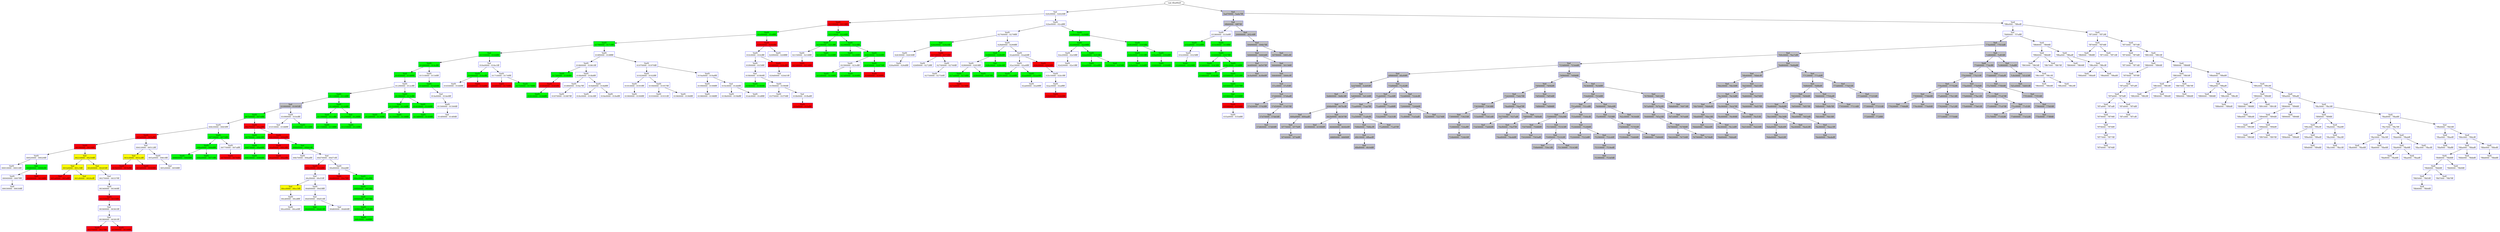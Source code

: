 /* Pid:   1028 */
digraph processtree {
graph [rankdir = "TB"];
vad_ff2a90e8 -> vad_ff157280
vad_ff157280 [label = "{ Vad \n02620000 - 02620fff }"shape = "record" color = "blue" style = "filled" fillcolor = "white"];
vad_ff157280 -> vad_ff21b1a8
vad_ff21b1a8 [label = "{ VadS\n02100000 - 0213ffff }"shape = "record" color = "blue" style = "filled" fillcolor = "red"];
vad_ff21b1a8 -> vad_ff29d378
vad_ff29d378 [label = "{ VadS\n01e00000 - 01efffff }"shape = "record" color = "blue" style = "filled" fillcolor = "green"];
vad_ff29d378 -> vad_ff37e1a8
vad_ff37e1a8 [label = "{ VadS\n01790000 - 017cffff }"shape = "record" color = "blue" style = "filled" fillcolor = "green"];
vad_ff37e1a8 -> vad_ff22dd50
vad_ff22dd50 [label = "{ Vad \n01550000 - 0164ffff }"shape = "record" color = "blue" style = "filled" fillcolor = "green"];
vad_ff22dd50 -> vad_ff230628
vad_ff230628 [label = "{ VadS\n01490000 - 014cffff }"shape = "record" color = "blue" style = "filled" fillcolor = "green"];
vad_ff230628 -> vad_80fccb40
vad_80fccb40 [label = "{ Vadl\n01450000 - 0148ffff }"shape = "record" color = "blue" style = "filled" fillcolor = "green"];
vad_80fccb40 -> vad_ff225ce0
vad_ff225ce0 [label = "{ VadS\n01290000 - 012cffff }"shape = "record" color = "blue" style = "filled" fillcolor = "white"];
vad_ff225ce0 -> vad_80f647c8
vad_80f647c8 [label = "{ VadS\n01110000 - 0114ffff }"shape = "record" color = "blue" style = "filled" fillcolor = "green"];
vad_80f647c8 -> vad_ff2a3ab0
vad_ff2a3ab0 [label = "{ Vad \n01000000 - 01005fff }"shape = "record" color = "blue" style = "filled" fillcolor = "gray"];
vad_ff2a3ab0 -> vad_80f28098
vad_80f28098 [label = "{ VadS\n007b0000 - 007effff }"shape = "record" color = "blue" style = "filled" fillcolor = "green"];
vad_80f28098 -> vad_80f30b90
vad_80f30b90 [label = "{ VadS\n00620000 - 0065ffff }"shape = "record" color = "blue" style = "filled" fillcolor = "white"];
vad_80f30b90 -> vad_810045d8
vad_810045d8 [label = "{ VadS\n003a0000 - 003affff }"shape = "record" color = "blue" style = "filled" fillcolor = "red"];
vad_810045d8 -> vad_80f79278
vad_80f79278 [label = "{ VadS\n00190000 - 0019ffff }"shape = "record" color = "blue" style = "filled" fillcolor = "red"];
vad_80f79278 -> vad_80f66288
vad_80f66288 [label = "{ VadS\n00020000 - 00020fff }"shape = "record" color = "blue" style = "filled" fillcolor = "white"];
vad_80f66288 -> vad_80f664a0
vad_80f664a0 [label = "{ VadS\n00010000 - 00010fff }"shape = "record" color = "blue" style = "filled" fillcolor = "white"];
vad_80f66288 -> vad_ff2a3c18
vad_ff2a3c18 [label = "{ Vad \n00080000 - 00082fff }"shape = "record" color = "blue" style = "filled" fillcolor = "green"];
vad_ff2a3c18 -> vad_80f66720
vad_80f66720 [label = "{ VadS\n00040000 - 0007ffff }"shape = "record" color = "blue" style = "filled" fillcolor = "white"];
vad_80f66720 -> vad_ff200e10
vad_ff200e10 [label = "{ Vadl\n00030000 - 00030fff }"shape = "record" color = "blue" style = "filled" fillcolor = "white"];
vad_ff2a3c18 -> vad_ff276630
vad_ff276630 [label = "{ Vadl\n00090000 - 0018ffff }"shape = "record" color = "blue" style = "filled" fillcolor = "red"];
vad_80f79278 -> vad_ff1f2bf0
vad_ff1f2bf0 [label = "{ Vad \n00210000 - 00250fff }"shape = "record" color = "blue" style = "filled" fillcolor = "yellow"];
vad_ff1f2bf0 -> vad_ff1f2d00
vad_ff1f2d00 [label = "{ Vad \n001b0000 - 001c5fff }"shape = "record" color = "blue" style = "filled" fillcolor = "yellow"];
vad_ff1f2d00 -> vad_80f75380
vad_80f75380 [label = "{ Vad \n001a0000 - 001affff }"shape = "record" color = "blue" style = "filled" fillcolor = "red"];
vad_ff1f2d00 -> vad_ff1f2cd0
vad_ff1f2cd0 [label = "{ Vad \n001d0000 - 0020cfff }"shape = "record" color = "blue" style = "filled" fillcolor = "yellow"];
vad_ff1f2bf0 -> vad_ff1f2bc0
vad_ff1f2bc0 [label = "{ Vad \n00260000 - 00265fff }"shape = "record" color = "blue" style = "filled" fillcolor = "yellow"];
vad_ff1f2bc0 -> vad_ff200fd8
vad_ff200fd8 [label = "{ Vad \n00270000 - 00337fff }"shape = "record" color = "blue" style = "filled" fillcolor = "white"];
vad_ff200fd8 -> vad_ff200d90
vad_ff200d90 [label = "{ Vadl\n00340000 - 00340fff }"shape = "record" color = "blue" style = "filled" fillcolor = "white"];
vad_ff200d90 -> vad_80f79b38
vad_80f79b38 [label = "{ VadS\n00350000 - 0035ffff }"shape = "record" color = "blue" style = "filled" fillcolor = "red"];
vad_80f79b38 -> vad_ff200ba8
vad_ff200ba8 [label = "{ Vad \n00360000 - 00361fff }"shape = "record" color = "blue" style = "filled" fillcolor = "white"];
vad_ff200ba8 -> vad_ff207de8
vad_ff207de8 [label = "{ Vad \n00380000 - 00381fff }"shape = "record" color = "blue" style = "filled" fillcolor = "white"];
vad_ff207de8 -> vad_80f79820
vad_80f79820 [label = "{ VadS\n00370000 - 0037ffff }"shape = "record" color = "blue" style = "filled" fillcolor = "red"];
vad_ff207de8 -> vad_810c9fc0
vad_810c9fc0 [label = "{ VadS\n00390000 - 0039ffff }"shape = "record" color = "blue" style = "filled" fillcolor = "red"];
vad_810045d8 -> vad_ff200fa8
vad_ff200fa8 [label = "{ Vad \n00410000 - 00512fff }"shape = "record" color = "blue" style = "filled" fillcolor = "white"];
vad_ff200fa8 -> vad_ff200e50
vad_ff200e50 [label = "{ Vad \n003c0000 - 003c2fff }"shape = "record" color = "blue" style = "filled" fillcolor = "yellow"];
vad_ff200e50 -> vad_81004400
vad_81004400 [label = "{ VadS\n003b0000 - 003bffff }"shape = "record" color = "blue" style = "filled" fillcolor = "red"];
vad_ff200e50 -> vad_81004398
vad_81004398 [label = "{ VadS\n003d0000 - 0040ffff }"shape = "record" color = "blue" style = "filled" fillcolor = "red"];
vad_ff200fa8 -> vad_80f66148
vad_80f66148 [label = "{ VadS\n005a0000 - 0061ffff }"shape = "record" color = "blue" style = "filled" fillcolor = "white"];
vad_80f66148 -> vad_ff200d48
vad_ff200d48 [label = "{ Vad \n00520000 - 0059ffff }"shape = "record" color = "blue" style = "filled" fillcolor = "white"];
vad_80f30b90 -> vad_80ef8ad0
vad_80ef8ad0 [label = "{ VadS\n00720000 - 0075ffff }"shape = "record" color = "blue" style = "filled" fillcolor = "green"];
vad_80ef8ad0 -> vad_80f304f0
vad_80f304f0 [label = "{ VadS\n006a0000 - 006dffff }"shape = "record" color = "blue" style = "filled" fillcolor = "green"];
vad_80f304f0 -> vad_80f30708
vad_80f30708 [label = "{ VadS\n00660000 - 0069ffff }"shape = "record" color = "blue" style = "filled" fillcolor = "green"];
vad_80f304f0 -> vad_810276a8
vad_810276a8 [label = "{ VadS\n006e0000 - 0071ffff }"shape = "record" color = "blue" style = "filled" fillcolor = "green"];
vad_80ef8ad0 -> vad_80f2a830
vad_80f2a830 [label = "{ VadS\n00770000 - 007affff }"shape = "record" color = "blue" style = "filled" fillcolor = "white"];
vad_80f2a830 -> vad_80f63228
vad_80f63228 [label = "{ VadS\n00760000 - 0076ffff }"shape = "record" color = "blue" style = "filled" fillcolor = "red"];
vad_80f28098 -> vad_80fee180
vad_80fee180 [label = "{ VadS\n00a70000 - 00aaffff }"shape = "record" color = "blue" style = "filled" fillcolor = "red"];
vad_80fee180 -> vad_80fa5108
vad_80fa5108 [label = "{ VadS\n007f0000 - 0082ffff }"shape = "record" color = "blue" style = "filled" fillcolor = "green"];
vad_80fa5108 -> vad_ff3a6108
vad_ff3a6108 [label = "{ VadS\n00870000 - 00a6ffff }"shape = "record" color = "blue" style = "filled" fillcolor = "green"];
vad_ff3a6108 -> vad_ff3801e0
vad_ff3801e0 [label = "{ VadS\n00830000 - 0086ffff }"shape = "record" color = "blue" style = "filled" fillcolor = "green"];
vad_80fee180 -> vad_ff395f40
vad_ff395f40 [label = "{ VadS\n00b30000 - 00b6ffff }"shape = "record" color = "blue" style = "filled" fillcolor = "red"];
vad_ff395f40 -> vad_80fa8448
vad_80fa8448 [label = "{ VadS\n00af0000 - 00b2ffff }"shape = "record" color = "blue" style = "filled" fillcolor = "red"];
vad_80fa8448 -> vad_80fcf5f0
vad_80fcf5f0 [label = "{ VadS\n00ab0000 - 00aeffff }"shape = "record" color = "blue" style = "filled" fillcolor = "red"];
vad_ff395f40 -> vad_ff210da8
vad_ff210da8 [label = "{ Vad \n00bb0000 - 00bb1fff }"shape = "record" color = "blue" style = "filled" fillcolor = "green"];
vad_ff210da8 -> vad_80fa3460
vad_80fa3460 [label = "{ VadS\n00b70000 - 00baffff }"shape = "record" color = "blue" style = "filled" fillcolor = "white"];
vad_ff210da8 -> vad_ff209b20
vad_ff209b20 [label = "{ Vad \n00d70000 - 00d71fff }"shape = "record" color = "blue" style = "filled" fillcolor = "white"];
vad_ff209b20 -> vad_ff291210
vad_ff291210 [label = "{ VadS\n00bc0000 - 00cbffff }"shape = "record" color = "blue" style = "filled" fillcolor = "red"];
vad_ff291210 -> vad_ff210810
vad_ff210810 [label = "{ Vad \n00cf0000 - 00cf1fff }"shape = "record" color = "blue" style = "filled" fillcolor = "white"];
vad_ff210810 -> vad_ff1f5660
vad_ff1f5660 [label = "{ Vad \n00cc0000 - 00cc5fff }"shape = "record" color = "blue" style = "filled" fillcolor = "yellow"];
vad_ff1f5660 -> vad_ff3c0d78
vad_ff3c0d78 [label = "{ VadS\n00cd0000 - 00cdffff }"shape = "record" color = "blue" style = "filled" fillcolor = "white"];
vad_ff3c0d78 -> vad_81027d40
vad_81027d40 [label = "{ VadS\n00ce0000 - 00ce0fff }"shape = "record" color = "blue" style = "filled" fillcolor = "white"];
vad_ff210810 -> vad_ff3a20f0
vad_ff3a20f0 [label = "{ VadS\n00d00000 - 00d3ffff }"shape = "record" color = "blue" style = "filled" fillcolor = "white"];
vad_ff3a20f0 -> vad_ff3b7cb0
vad_ff3b7cb0 [label = "{ Vad \n00d50000 - 00d51fff }"shape = "record" color = "blue" style = "filled" fillcolor = "white"];
vad_ff3b7cb0 -> vad_80f67448
vad_80f67448 [label = "{ Vad \n00d40000 - 00d41fff }"shape = "record" color = "blue" style = "filled" fillcolor = "green"];
vad_ff3b7cb0 -> vad_80fce670
vad_80fce670 [label = "{ Vad \n00d60000 - 00d60fff }"shape = "record" color = "blue" style = "filled" fillcolor = "white"];
vad_ff209b20 -> vad_80ff0c48
vad_80ff0c48 [label = "{ VadS\n00e80000 - 00ebffff }"shape = "record" color = "blue" style = "filled" fillcolor = "white"];
vad_80ff0c48 -> vad_80faa890
vad_80faa890 [label = "{ VadS\n00d80000 - 00e7ffff }"shape = "record" color = "blue" style = "filled" fillcolor = "red"];
vad_80ff0c48 -> vad_ff39db38
vad_ff39db38 [label = "{ VadS\n00ec0000 - 00efffff }"shape = "record" color = "blue" style = "filled" fillcolor = "green"];
vad_ff39db38 -> vad_ff2ac760
vad_ff2ac760 [label = "{ VadS\n00f00000 - 00f3ffff }"shape = "record" color = "blue" style = "filled" fillcolor = "green"];
vad_ff2ac760 -> vad_80f4a1e8
vad_80f4a1e8 [label = "{ Vadl\n00f40000 - 00f7ffff }"shape = "record" color = "blue" style = "filled" fillcolor = "green"];
vad_80f4a1e8 -> vad_ff2ab430
vad_ff2ab430 [label = "{ VadS\n00f80000 - 00fbffff }"shape = "record" color = "blue" style = "filled" fillcolor = "green"];
vad_ff2ab430 -> vad_ff3b2b38
vad_ff3b2b38 [label = "{ VadS\n00fc0000 - 00ffffff }"shape = "record" color = "blue" style = "filled" fillcolor = "green"];
vad_ff2a3ab0 -> vad_ff2ab678
vad_ff2ab678 [label = "{ VadS\n01090000 - 010cffff }"shape = "record" color = "blue" style = "filled" fillcolor = "white"];
vad_ff2ab678 -> vad_ff224290
vad_ff224290 [label = "{ Vad \n01010000 - 0108ffff }"shape = "record" color = "blue" style = "filled" fillcolor = "white"];
vad_ff2ab678 -> vad_80f0b8b0
vad_80f0b8b0 [label = "{ VadS\n010d0000 - 0110ffff }"shape = "record" color = "blue" style = "filled" fillcolor = "green"];
vad_80f647c8 -> vad_ff3b5538
vad_ff3b5538 [label = "{ VadS\n011d0000 - 0120ffff }"shape = "record" color = "blue" style = "filled" fillcolor = "green"];
vad_ff3b5538 -> vad_ff1d77d8
vad_ff1d77d8 [label = "{ Vadl\n01190000 - 011cffff }"shape = "record" color = "blue" style = "filled" fillcolor = "green"];
vad_ff1d77d8 -> vad_ff2acbb8
vad_ff2acbb8 [label = "{ VadS\n01150000 - 0118ffff }"shape = "record" color = "blue" style = "filled" fillcolor = "green"];
vad_ff3b5538 -> vad_ff1fecd0
vad_ff1fecd0 [label = "{ Vad \n01250000 - 0128ffff }"shape = "record" color = "blue" style = "filled" fillcolor = "green"];
vad_ff1fecd0 -> vad_ff25b628
vad_ff25b628 [label = "{ VadS\n01210000 - 0124ffff }"shape = "record" color = "blue" style = "filled" fillcolor = "green"];
vad_ff225ce0 -> vad_81027b00
vad_81027b00 [label = "{ VadS\n01390000 - 013cffff }"shape = "record" color = "blue" style = "filled" fillcolor = "green"];
vad_81027b00 -> vad_ff128eb8
vad_ff128eb8 [label = "{ Vadl\n01310000 - 0134ffff }"shape = "record" color = "blue" style = "filled" fillcolor = "green"];
vad_ff128eb8 -> vad_ff259720
vad_ff259720 [label = "{ VadS\n012d0000 - 0130ffff }"shape = "record" color = "blue" style = "filled" fillcolor = "green"];
vad_ff128eb8 -> vad_810cc430
vad_810cc430 [label = "{ VadS\n01350000 - 0138ffff }"shape = "record" color = "blue" style = "filled" fillcolor = "green"];
vad_81027b00 -> vad_80f09c78
vad_80f09c78 [label = "{ VadS\n01410000 - 0144ffff }"shape = "record" color = "blue" style = "filled" fillcolor = "green"];
vad_80f09c78 -> vad_ff397950
vad_ff397950 [label = "{ VadS\n013d0000 - 0140ffff }"shape = "record" color = "blue" style = "filled" fillcolor = "green"];
vad_ff230628 -> vad_ff246628
vad_ff246628 [label = "{ VadS\n01510000 - 0154ffff }"shape = "record" color = "blue" style = "filled" fillcolor = "white"];
vad_ff246628 -> vad_ff213418
vad_ff213418 [label = "{ VadS\n014d0000 - 014d0fff }"shape = "record" color = "blue" style = "filled" fillcolor = "green"];
vad_ff213418 -> vad_ff148618
vad_ff148618 [label = "{ Vad \n014e0000 - 014e0fff }"shape = "record" color = "blue" style = "filled" fillcolor = "white"];
vad_ff148618 -> vad_ff20ae60
vad_ff20ae60 [label = "{ VadS\n01500000 - 01500fff }"shape = "record" color = "blue" style = "filled" fillcolor = "white"];
vad_ff20ae60 -> vad_ff1e3d70
vad_ff1e3d70 [label = "{ Vad \n014f0000 - 014f0fff }"shape = "record" color = "blue" style = "filled" fillcolor = "white"];
vad_ff22dd50 -> vad_80f27500
vad_80f27500 [label = "{ Vad \n016e0000 - 016e1fff }"shape = "record" color = "blue" style = "filled" fillcolor = "white"];
vad_80f27500 -> vad_ff214200
vad_ff214200 [label = "{ VadS\n01690000 - 016cffff }"shape = "record" color = "blue" style = "filled" fillcolor = "green"];
vad_ff214200 -> vad_ff161f38
vad_ff161f38 [label = "{ VadS\n01650000 - 0168ffff }"shape = "record" color = "blue" style = "filled" fillcolor = "white"];
vad_ff214200 -> vad_80fa90d0
vad_80fa90d0 [label = "{ VadS\n016d0000 - 016dffff }"shape = "record" color = "blue" style = "filled" fillcolor = "red"];
vad_80f27500 -> vad_ff22d218
vad_ff22d218 [label = "{ VadS\n01710000 - 0174ffff }"shape = "record" color = "blue" style = "filled" fillcolor = "white"];
vad_ff22d218 -> vad_80f02dc8
vad_80f02dc8 [label = "{ VadS\n016f0000 - 0170ffff }"shape = "record" color = "blue" style = "filled" fillcolor = "red"];
vad_ff22d218 -> vad_ff263398
vad_ff263398 [label = "{ VadS\n01750000 - 0178ffff }"shape = "record" color = "blue" style = "filled" fillcolor = "green"];
vad_ff37e1a8 -> vad_ff241490
vad_ff241490 [label = "{ VadS\n018f0000 - 018fffff }"shape = "record" color = "blue" style = "filled" fillcolor = "white"];
vad_ff241490 -> vad_ff25d8b8
vad_ff25d8b8 [label = "{ VadS\n01860000 - 01861fff }"shape = "record" color = "blue" style = "filled" fillcolor = "white"];
vad_ff25d8b8 -> vad_ff249e78
vad_ff249e78 [label = "{ VadS\n017d0000 - 0180ffff }"shape = "record" color = "blue" style = "filled" fillcolor = "green"];
vad_ff249e78 -> vad_ff269628
vad_ff269628 [label = "{ VadS\n01850000 - 0185ffff }"shape = "record" color = "blue" style = "filled" fillcolor = "red"];
vad_ff269628 -> vad_ff3c54e0
vad_ff3c54e0 [label = "{ VadS\n01810000 - 0184ffff }"shape = "record" color = "blue" style = "filled" fillcolor = "green"];
vad_ff25d8b8 -> vad_ff247c48
vad_ff247c48 [label = "{ VadS\n018b0000 - 018bffff }"shape = "record" color = "blue" style = "filled" fillcolor = "white"];
vad_ff247c48 -> vad_ff268a50
vad_ff268a50 [label = "{ VadS\n01890000 - 018a7fff }"shape = "record" color = "blue" style = "filled" fillcolor = "white"];
vad_ff268a50 -> vad_ff269ed8
vad_ff269ed8 [label = "{ VadS\n01870000 - 01887fff }"shape = "record" color = "blue" style = "filled" fillcolor = "white"];
vad_ff247c48 -> vad_ff284ce0
vad_ff284ce0 [label = "{ VadS\n018d0000 - 018dffff }"shape = "record" color = "blue" style = "filled" fillcolor = "white"];
vad_ff284ce0 -> vad_ff23f8b8
vad_ff23f8b8 [label = "{ VadS\n018c0000 - 018c0fff }"shape = "record" color = "blue" style = "filled" fillcolor = "white"];
vad_ff284ce0 -> vad_ff2418f0
vad_ff2418f0 [label = "{ VadS\n018e0000 - 018effff }"shape = "record" color = "blue" style = "filled" fillcolor = "white"];
vad_ff241490 -> vad_ff280e78
vad_ff280e78 [label = "{ VadS\n01970000 - 01970fff }"shape = "record" color = "blue" style = "filled" fillcolor = "white"];
vad_ff280e78 -> vad_ff260398
vad_ff260398 [label = "{ VadS\n01920000 - 0192ffff }"shape = "record" color = "blue" style = "filled" fillcolor = "white"];
vad_ff260398 -> vad_ff242628
vad_ff242628 [label = "{ VadS\n01910000 - 0191ffff }"shape = "record" color = "blue" style = "filled" fillcolor = "white"];
vad_ff242628 -> vad_ff260ce0
vad_ff260ce0 [label = "{ VadS\n01900000 - 0190ffff }"shape = "record" color = "blue" style = "filled" fillcolor = "white"];
vad_ff260398 -> vad_ff275a50
vad_ff275a50 [label = "{ VadS\n01940000 - 01957fff }"shape = "record" color = "blue" style = "filled" fillcolor = "white"];
vad_ff275a50 -> vad_ff270490
vad_ff270490 [label = "{ VadS\n01930000 - 01931fff }"shape = "record" color = "blue" style = "filled" fillcolor = "white"];
vad_ff275a50 -> vad_ff276398
vad_ff276398 [label = "{ VadS\n01960000 - 0196ffff }"shape = "record" color = "blue" style = "filled" fillcolor = "white"];
vad_ff280e78 -> vad_ff277be8
vad_ff277be8 [label = "{ VadS\n019a0000 - 019affff }"shape = "record" color = "blue" style = "filled" fillcolor = "white"];
vad_ff277be8 -> vad_ff280398
vad_ff280398 [label = "{ VadS\n01990000 - 0199ffff }"shape = "record" color = "blue" style = "filled" fillcolor = "white"];
vad_ff280398 -> vad_ff280f38
vad_ff280f38 [label = "{ VadS\n01980000 - 0198ffff }"shape = "record" color = "blue" style = "filled" fillcolor = "white"];
vad_ff277be8 -> vad_ff2583b0
vad_ff2583b0 [label = "{ Vad \n019c0000 - 01dbffff }"shape = "record" color = "blue" style = "filled" fillcolor = "white"];
vad_ff2583b0 -> vad_ff276be8
vad_ff276be8 [label = "{ VadS\n019b0000 - 019bffff }"shape = "record" color = "blue" style = "filled" fillcolor = "white"];
vad_ff2583b0 -> vad_ff27a2f8
vad_ff27a2f8 [label = "{ VadS\n01dc0000 - 01dfffff }"shape = "record" color = "blue" style = "filled" fillcolor = "white"];
vad_ff29d378 -> vad_80f2d838
vad_80f2d838 [label = "{ VadS\n020e0000 - 020effff }"shape = "record" color = "blue" style = "filled" fillcolor = "red"];
vad_80f2d838 -> vad_ff2701a8
vad_ff2701a8 [label = "{ VadS\n01fc0000 - 01fcffff }"shape = "record" color = "blue" style = "filled" fillcolor = "white"];
vad_ff2701a8 -> vad_80f4e6f0
vad_80f4e6f0 [label = "{ VadS\n01f00000 - 01f3ffff }"shape = "record" color = "blue" style = "filled" fillcolor = "white"];
vad_80f4e6f0 -> vad_80f95720
vad_80f95720 [label = "{ Vad \n01f60000 - 01f60fff }"shape = "record" color = "blue" style = "filled" fillcolor = "white"];
vad_80f95720 -> vad_80f53780
vad_80f53780 [label = "{ VadS\n01f40000 - 01f40fff }"shape = "record" color = "blue" style = "filled" fillcolor = "green"];
vad_80f95720 -> vad_ff1442e8
vad_ff1442e8 [label = "{ VadS\n01f90000 - 01f90fff }"shape = "record" color = "blue" style = "filled" fillcolor = "white"];
vad_ff1442e8 -> vad_ff26d2a0
vad_ff26d2a0 [label = "{ VadS\n01f70000 - 01f70fff }"shape = "record" color = "blue" style = "filled" fillcolor = "white"];
vad_ff1442e8 -> vad_80f2d210
vad_80f2d210 [label = "{ Vad \n01fb0000 - 01fbdfff }"shape = "record" color = "blue" style = "filled" fillcolor = "white"];
vad_80f2d210 -> vad_81004880
vad_81004880 [label = "{ VadS\n01fa0000 - 01faffff }"shape = "record" color = "blue" style = "filled" fillcolor = "red"];
vad_ff2701a8 -> vad_ff202248
vad_ff202248 [label = "{ VadS\n01fd0000 - 020cffff }"shape = "record" color = "blue" style = "filled" fillcolor = "red"];
vad_ff202248 -> vad_ff1ea008
vad_ff1ea008 [label = "{ Vad \n020d0000 - 020d1fff }"shape = "record" color = "blue" style = "filled" fillcolor = "white"];
vad_80f2d838 -> vad_80f04ac0
vad_80f04ac0 [label = "{ VadS\n020f0000 - 020fffff }"shape = "record" color = "blue" style = "filled" fillcolor = "white"];
vad_ff21b1a8 -> vad_ff38e770
vad_ff38e770 [label = "{ Vadl\n02210000 - 0224ffff }"shape = "record" color = "blue" style = "filled" fillcolor = "green"];
vad_ff38e770 -> vad_ff252ad0
vad_ff252ad0 [label = "{ VadS\n02190000 - 021cffff }"shape = "record" color = "blue" style = "filled" fillcolor = "green"];
vad_ff252ad0 -> vad_80f73e40
vad_80f73e40 [label = "{ VadS\n02150000 - 0218ffff }"shape = "record" color = "blue" style = "filled" fillcolor = "white"];
vad_80f73e40 -> vad_80ffce80
vad_80ffce80 [label = "{ VadS\n02140000 - 0214ffff }"shape = "record" color = "blue" style = "filled" fillcolor = "red"];
vad_ff252ad0 -> vad_ff39bed8
vad_ff39bed8 [label = "{ VadS\n021d0000 - 0220ffff }"shape = "record" color = "blue" style = "filled" fillcolor = "green"];
vad_ff38e770 -> vad_81045408
vad_81045408 [label = "{ VadS\n02290000 - 022cffff }"shape = "record" color = "blue" style = "filled" fillcolor = "green"];
vad_81045408 -> vad_8105f5e8
vad_8105f5e8 [label = "{ VadS\n02250000 - 0228ffff }"shape = "record" color = "blue" style = "filled" fillcolor = "green"];
vad_81045408 -> vad_80fb5288
vad_80fb5288 [label = "{ VadS\n02410000 - 0244ffff }"shape = "record" color = "blue" style = "filled" fillcolor = "green"];
vad_80fb5288 -> vad_ff393348
vad_ff393348 [label = "{ VadS\n02390000 - 023cffff }"shape = "record" color = "blue" style = "filled" fillcolor = "white"];
vad_ff393348 -> vad_ff1fd530
vad_ff1fd530 [label = "{ VadS\n022d0000 - 0230ffff }"shape = "record" color = "blue" style = "filled" fillcolor = "green"];
vad_ff393348 -> vad_ff262048
vad_ff262048 [label = "{ VadS\n023d0000 - 0240ffff }"shape = "record" color = "blue" style = "filled" fillcolor = "green"];
vad_80fb5288 -> vad_ff37fa60
vad_ff37fa60 [label = "{ VadS\n02450000 - 02475fff }"shape = "record" color = "blue" style = "filled" fillcolor = "green"];
vad_ff37fa60 -> vad_ff272408
vad_ff272408 [label = "{ VadS\n02480000 - 024fffff }"shape = "record" color = "blue" style = "filled" fillcolor = "red"];
vad_ff157280 -> vad_80fb6a18
vad_80fb6a18 [label = "{ VadS\n02be0000 - 02cdffff }"shape = "record" color = "blue" style = "filled" fillcolor = "white"];
vad_80fb6a18 -> vad_ff1595e8
vad_ff1595e8 [label = "{ VadS\n02760000 - 0279ffff }"shape = "record" color = "blue" style = "filled" fillcolor = "white"];
vad_ff1595e8 -> vad_ff149b28
vad_ff149b28 [label = "{ Vad \n026e0000 - 026e0fff }"shape = "record" color = "blue" style = "filled" fillcolor = "green"];
vad_ff149b28 -> vad_ff28d368
vad_ff28d368 [label = "{ VadS\n02630000 - 02630fff }"shape = "record" color = "blue" style = "filled" fillcolor = "white"];
vad_ff28d368 -> vad_ff291238
vad_ff291238 [label = "{ VadS\n026a0000 - 026dffff }"shape = "record" color = "blue" style = "filled" fillcolor = "white"];
vad_ff149b28 -> vad_ff1d7988
vad_ff1d7988 [label = "{ VadS\n02730000 - 0273ffff }"shape = "record" color = "blue" style = "filled" fillcolor = "red"];
vad_ff1d7988 -> vad_ff223d80
vad_ff223d80 [label = "{ VadS\n026f0000 - 0272ffff }"shape = "record" color = "blue" style = "filled" fillcolor = "white"];
vad_ff1d7988 -> vad_ff24f7c0
vad_ff24f7c0 [label = "{ VadS\n02740000 - 02740fff }"shape = "record" color = "blue" style = "filled" fillcolor = "white"];
vad_ff24f7c0 -> vad_80f2d1f0
vad_80f2d1f0 [label = "{ VadS\n02750000 - 02750fff }"shape = "record" color = "blue" style = "filled" fillcolor = "white"];
vad_ff1595e8 -> vad_ff28e600
vad_ff28e600 [label = "{ VadS\n028d0000 - 0290ffff }"shape = "record" color = "blue" style = "filled" fillcolor = "white"];
vad_ff28e600 -> vad_ff229168
vad_ff229168 [label = "{ Vadl\n02880000 - 028bffff }"shape = "record" color = "blue" style = "filled" fillcolor = "green"];
vad_ff229168 -> vad_ffafb788
vad_ffafb788 [label = "{ VadS\n02800000 - 0283ffff }"shape = "record" color = "blue" style = "filled" fillcolor = "white"];
vad_ffafb788 -> vad_ff131a60
vad_ff131a60 [label = "{ VadS\n027a0000 - 027dffff }"shape = "record" color = "blue" style = "filled" fillcolor = "green"];
vad_ff131a60 -> vad_80fbaf00
vad_80fbaf00 [label = "{ VadS\n027e0000 - 027fffff }"shape = "record" color = "blue" style = "filled" fillcolor = "red"];
vad_ffafb788 -> vad_810048e8
vad_810048e8 [label = "{ VadS\n02840000 - 0287ffff }"shape = "record" color = "blue" style = "filled" fillcolor = "green"];
vad_ff229168 -> vad_ff13b740
vad_ff13b740 [label = "{ Vad \n028c0000 - 028c0fff }"shape = "record" color = "blue" style = "filled" fillcolor = "green"];
vad_ff28e600 -> vad_ff1d8f38
vad_ff1d8f38 [label = "{ VadS\n02ab0000 - 02ab0fff }"shape = "record" color = "blue" style = "filled" fillcolor = "white"];
vad_ff1d8f38 -> vad_80f097c8
vad_80f097c8 [label = "{ VadS\n02a10000 - 02a4ffff }"shape = "record" color = "blue" style = "filled" fillcolor = "white"];
vad_80f097c8 -> vad_80f79da0
vad_80f79da0 [label = "{ VadS\n02910000 - 02a0ffff }"shape = "record" color = "blue" style = "filled" fillcolor = "green"];
vad_80f097c8 -> vad_ff2120a8
vad_ff2120a8 [label = "{ VadS\n02aa0000 - 02aa0fff }"shape = "record" color = "blue" style = "filled" fillcolor = "green"];
vad_ff2120a8 -> vad_80f75610
vad_80f75610 [label = "{ VadS\n02a60000 - 02a9ffff }"shape = "record" color = "blue" style = "filled" fillcolor = "white"];
vad_ff1d8f38 -> vad_ff2abaa8
vad_ff2abaa8 [label = "{ VadS\n02b20000 - 02b5ffff }"shape = "record" color = "blue" style = "filled" fillcolor = "red"];
vad_ff2abaa8 -> vad_ff1f69b8
vad_ff1f69b8 [label = "{ VadS\n02b10000 - 02b1ffff }"shape = "record" color = "blue" style = "filled" fillcolor = "white"];
vad_ff1f69b8 -> vad_ffafb720
vad_ffafb720 [label = "{ VadS\n02ac0000 - 02afffff }"shape = "record" color = "blue" style = "filled" fillcolor = "white"];
vad_ffafb720 -> vad_ff215ef8
vad_ff215ef8 [label = "{ VadS\n02b00000 - 02b0ffff }"shape = "record" color = "blue" style = "filled" fillcolor = "red"];
vad_80fb6a18 -> vad_ff390228
vad_ff390228 [label = "{ VadS\n02f60000 - 02f9ffff }"shape = "record" color = "blue" style = "filled" fillcolor = "green"];
vad_ff390228 -> vad_ff3931d8
vad_ff3931d8 [label = "{ VadS\n02e60000 - 02e9ffff }"shape = "record" color = "blue" style = "filled" fillcolor = "green"];
vad_ff3931d8 -> vad_ff26a530
vad_ff26a530 [label = "{ VadS\n02e20000 - 02e5ffff }"shape = "record" color = "blue" style = "filled" fillcolor = "white"];
vad_ff26a530 -> vad_ff1db428
vad_ff1db428 [label = "{ VadS\n02d20000 - 02e1ffff }"shape = "record" color = "blue" style = "filled" fillcolor = "white"];
vad_ff3931d8 -> vad_ff2598b8
vad_ff2598b8 [label = "{ VadS\n02ee0000 - 02f1ffff }"shape = "record" color = "blue" style = "filled" fillcolor = "green"];
vad_ff2598b8 -> vad_80f02f78
vad_80f02f78 [label = "{ VadS\n02ea0000 - 02edffff }"shape = "record" color = "blue" style = "filled" fillcolor = "green"];
vad_ff2598b8 -> vad_ff14f6c8
vad_ff14f6c8 [label = "{ Vadl\n02f20000 - 02f5ffff }"shape = "record" color = "blue" style = "filled" fillcolor = "green"];
vad_ff390228 -> vad_81023770
vad_81023770 [label = "{ VadS\n03020000 - 0305ffff }"shape = "record" color = "blue" style = "filled" fillcolor = "green"];
vad_81023770 -> vad_ff288908
vad_ff288908 [label = "{ VadS\n02fe0000 - 0301ffff }"shape = "record" color = "blue" style = "filled" fillcolor = "green"];
vad_ff288908 -> vad_ff134c30
vad_ff134c30 [label = "{ Vadl\n02fa0000 - 02fdffff }"shape = "record" color = "blue" style = "filled" fillcolor = "green"];
vad_81023770 -> vad_ff2218b8
vad_ff2218b8 [label = "{ VadS\n030a0000 - 030dffff }"shape = "record" color = "blue" style = "filled" fillcolor = "green"];
vad_ff2218b8 -> vad_80f64480
vad_80f64480 [label = "{ VadS\n03060000 - 0309ffff }"shape = "record" color = "blue" style = "filled" fillcolor = "green"];
vad_ff2a90e8 -> vad_ff200e80
vad_ff200e80 [label = "{ Vad \n5ad70000 - 5ada7fff }"shape = "record" color = "blue" style = "filled" fillcolor = "gray"];
vad_ff200e80 -> vad_80f69370
vad_80f69370 [label = "{ Vad \n0ffd0000 - 0fff7fff }"shape = "record" color = "blue" style = "filled" fillcolor = "gray"];
vad_80f69370 -> vad_ff3990b8
vad_ff3990b8 [label = "{ VadS\n03380000 - 033bffff }"shape = "record" color = "blue" style = "filled" fillcolor = "white"];
vad_ff3990b8 -> vad_80ef7420
vad_80ef7420 [label = "{ VadS\n032a0000 - 032dffff }"shape = "record" color = "blue" style = "filled" fillcolor = "green"];
vad_80ef7420 -> vad_80f55930
vad_80f55930 [label = "{ VadS\n03220000 - 0325ffff }"shape = "record" color = "blue" style = "filled" fillcolor = "white"];
vad_80f55930 -> vad_80f02958
vad_80f02958 [label = "{ VadS\n03260000 - 0329ffff }"shape = "record" color = "blue" style = "filled" fillcolor = "green"];
vad_ff3990b8 -> vad_80f6fda0
vad_80f6fda0 [label = "{ VadS\n033c0000 - 033fffff }"shape = "record" color = "blue" style = "filled" fillcolor = "green"];
vad_80f6fda0 -> vad_ff1fef78
vad_ff1fef78 [label = "{ VadS\n03440000 - 0347ffff }"shape = "record" color = "blue" style = "filled" fillcolor = "green"];
vad_ff1fef78 -> vad_ff20bb88
vad_ff20bb88 [label = "{ VadS\n03400000 - 0343ffff }"shape = "record" color = "blue" style = "filled" fillcolor = "green"];
vad_ff1fef78 -> vad_ff3921d8
vad_ff3921d8 [label = "{ VadS\n034c0000 - 034fffff }"shape = "record" color = "blue" style = "filled" fillcolor = "green"];
vad_ff3921d8 -> vad_ff29d190
vad_ff29d190 [label = "{ VadS\n03480000 - 034bffff }"shape = "record" color = "blue" style = "filled" fillcolor = "green"];
vad_ff3921d8 -> vad_80f08080
vad_80f08080 [label = "{ VadS\n03500000 - 0353ffff }"shape = "record" color = "blue" style = "filled" fillcolor = "green"];
vad_80f08080 -> vad_ff263430
vad_ff263430 [label = "{ VadS\n03540000 - 0357ffff }"shape = "record" color = "blue" style = "filled" fillcolor = "green"];
vad_ff263430 -> vad_ff386f40
vad_ff386f40 [label = "{ Vad \n03580000 - 0358ffff }"shape = "record" color = "blue" style = "filled" fillcolor = "green"];
vad_ff386f40 -> vad_80feb788
vad_80feb788 [label = "{ VadS\n03590000 - 0359ffff }"shape = "record" color = "blue" style = "filled" fillcolor = "red"];
vad_80feb788 -> vad_80f2b768
vad_80f2b768 [label = "{ VadS\n035a0000 - 035dffff }"shape = "record" color = "blue" style = "filled" fillcolor = "white"];
vad_80f69370 -> vad_ff207820
vad_ff207820 [label = "{ Vad \n20000000 - 202c4fff }"shape = "record" color = "blue" style = "filled" fillcolor = "gray"];
vad_ff207820 -> vad_80f02f98
vad_80f02f98 [label = "{ Vad \n59490000 - 594b7fff }"shape = "record" color = "blue" style = "filled" fillcolor = "gray"];
vad_80f02f98 -> vad_ff1fcfd8
vad_ff1fcfd8 [label = "{ Vad \n50000000 - 50004fff }"shape = "record" color = "blue" style = "filled" fillcolor = "gray"];
vad_ff1fcfd8 -> vad_ff2088a8
vad_ff2088a8 [label = "{ Vad \n4d4f0000 - 4d547fff }"shape = "record" color = "blue" style = "filled" fillcolor = "gray"];
vad_ff2088a8 -> vad_ff253568
vad_ff253568 [label = "{ Vad \n4c0a0000 - 4c0b6fff }"shape = "record" color = "blue" style = "filled" fillcolor = "gray"];
vad_ff1fcfd8 -> vad_ff208908
vad_ff208908 [label = "{ Vad \n50040000 - 50158fff }"shape = "record" color = "blue" style = "filled" fillcolor = "gray"];
vad_ff208908 -> vad_ff29d910
vad_ff29d910 [label = "{ Vad \n50640000 - 5064cfff }"shape = "record" color = "blue" style = "filled" fillcolor = "gray"];
vad_ff29d910 -> vad_ff215fd8
vad_ff215fd8 [label = "{ Vad \n57cc0000 - 57cf5fff }"shape = "record" color = "blue" style = "filled" fillcolor = "gray"];
vad_ff215fd8 -> vad_ff2a9048
vad_ff2a9048 [label = "{ Vad \n57d40000 - 57d4afff }"shape = "record" color = "blue" style = "filled" fillcolor = "gray"];
vad_ff2a9048 -> vad_80ef7318
vad_80ef7318 [label = "{ Vad \n57d20000 - 57d2ffff }"shape = "record" color = "blue" style = "filled" fillcolor = "gray"];
vad_ff2a9048 -> vad_ff1fce50
vad_ff1fce50 [label = "{ Vad \n57d50000 - 57d57fff }"shape = "record" color = "blue" style = "filled" fillcolor = "gray"];
vad_ff1fce50 -> vad_80f316b8
vad_80f316b8 [label = "{ Vad \n57d70000 - 57db5fff }"shape = "record" color = "blue" style = "filled" fillcolor = "gray"];
vad_80f316b8 -> vad_ff3a5090
vad_ff3a5090 [label = "{ Vad \n57d60000 - 57d69fff }"shape = "record" color = "blue" style = "filled" fillcolor = "gray"];
vad_80f02f98 -> vad_ff149328
vad_ff149328 [label = "{ Vad \n597f0000 - 5985cfff }"shape = "record" color = "blue" style = "filled" fillcolor = "gray"];
vad_ff200e80 -> vad_ff1f3278
vad_ff1f3278 [label = "{ Vadl\n7ff6e000 - 7ff6efff }"shape = "record" color = "blue" style = "filled" fillcolor = "white"];
vad_ff1f3278 -> vad_ff1f2d60
vad_ff1f2d60 [label = "{ Vad \n7f6f0000 - 7f7effff }"shape = "record" color = "blue" style = "filled" fillcolor = "white"];
vad_ff1f2d60 -> vad_ff1f2a40
vad_ff1f2a40 [label = "{ Vad \n774e0000 - 7761bfff }"shape = "record" color = "blue" style = "filled" fillcolor = "gray"];
vad_ff1f2a40 -> vad_ff200eb0
vad_ff200eb0 [label = "{ Vad \n769c0000 - 76a72fff }"shape = "record" color = "blue" style = "filled" fillcolor = "gray"];
vad_ff200eb0 -> vad_ff21d9c0
vad_ff21d9c0 [label = "{ Vad \n723d0000 - 723ebfff }"shape = "record" color = "blue" style = "filled" fillcolor = "gray"];
vad_ff21d9c0 -> vad_80f75418
vad_80f75418 [label = "{ Vad \n6f880000 - 6fa49fff }"shape = "record" color = "blue" style = "filled" fillcolor = "gray"];
vad_80f75418 -> vad_ff1f2b30
vad_ff1f2b30 [label = "{ Vad \n5cb70000 - 5cb95fff }"shape = "record" color = "blue" style = "filled" fillcolor = "gray"];
vad_ff1f2b30 -> vad_ff291ab8
vad_ff291ab8 [label = "{ Vad \n5b860000 - 5b8b3fff }"shape = "record" color = "blue" style = "filled" fillcolor = "gray"];
vad_ff1f2b30 -> vad_ff2009f0
vad_ff2009f0 [label = "{ Vad \n5d090000 - 5d126fff }"shape = "record" color = "blue" style = "filled" fillcolor = "gray"];
vad_ff2009f0 -> vad_ff29bda8
vad_ff29bda8 [label = "{ Vad \n606b0000 - 607bcfff }"shape = "record" color = "blue" style = "filled" fillcolor = "gray"];
vad_ff29bda8 -> vad_ff225240
vad_ff225240 [label = "{ Vad \n600a0000 - 600aafff }"shape = "record" color = "blue" style = "filled" fillcolor = "gray"];
vad_ff225240 -> vad_ff1498a0
vad_ff1498a0 [label = "{ Vad \n5f770000 - 5f77bfff }"shape = "record" color = "blue" style = "filled" fillcolor = "gray"];
vad_ff1498a0 -> vad_ff13c700
vad_ff13c700 [label = "{ Vad \n5f740000 - 5f74dfff }"shape = "record" color = "blue" style = "filled" fillcolor = "gray"];
vad_ff29bda8 -> vad_ff1f6150
vad_ff1f6150 [label = "{ Vad \n662b0000 - 66307fff }"shape = "record" color = "blue" style = "filled" fillcolor = "gray"];
vad_ff1f6150 -> vad_80fb1b30
vad_80fb1b30 [label = "{ Vad \n61990000 - 61998fff }"shape = "record" color = "blue" style = "filled" fillcolor = "gray"];
vad_ff1f6150 -> vad_ff2ab938
vad_ff2ab938 [label = "{ Vad \n66460000 - 664b4fff }"shape = "record" color = "blue" style = "filled" fillcolor = "gray"];
vad_ff2ab938 -> vad_ff29f328
vad_ff29f328 [label = "{ Vad \n688f0000 - 688f8fff }"shape = "record" color = "blue" style = "filled" fillcolor = "gray"];
vad_80f75418 -> vad_80f55d20
vad_80f55d20 [label = "{ Vad \n71bf0000 - 71c02fff }"shape = "record" color = "blue" style = "filled" fillcolor = "gray"];
vad_80f55d20 -> vad_ff2140e8
vad_ff2140e8 [label = "{ Vad \n71ab0000 - 71ac6fff }"shape = "record" color = "blue" style = "filled" fillcolor = "gray"];
vad_ff2140e8 -> vad_ff1e1b90
vad_ff1e1b90 [label = "{ Vad \n71aa0000 - 71aa7fff }"shape = "record" color = "blue" style = "filled" fillcolor = "gray"];
vad_ff1e1b90 -> vad_ff2a5148
vad_ff2a5148 [label = "{ Vad \n71a50000 - 71a8efff }"shape = "record" color = "blue" style = "filled" fillcolor = "gray"];
vad_ff2a5148 -> vad_ff201348
vad_ff201348 [label = "{ Vad \n708b0000 - 708bcfff }"shape = "record" color = "blue" style = "filled" fillcolor = "gray"];
vad_ff201348 -> vad_80f05120
vad_80f05120 [label = "{ Vad \n6fb10000 - 6fbaefff }"shape = "record" color = "blue" style = "filled" fillcolor = "gray"];
vad_80f05120 -> vad_80f08f48
vad_80f08f48 [label = "{ Vad \n6fbd0000 - 6fc0dfff }"shape = "record" color = "blue" style = "filled" fillcolor = "gray"];
vad_ff2a5148 -> vad_ff1f60f0
vad_ff1f60f0 [label = "{ Vad \n71a90000 - 71a97fff }"shape = "record" color = "blue" style = "filled" fillcolor = "gray"];
vad_ff2140e8 -> vad_ff159550
vad_ff159550 [label = "{ Vad \n71ad0000 - 71ad8fff }"shape = "record" color = "blue" style = "filled" fillcolor = "gray"];
vad_ff159550 -> vad_80f5b8c8
vad_80f5b8c8 [label = "{ Vad \n71b20000 - 71b31fff }"shape = "record" color = "blue" style = "filled" fillcolor = "gray"];
vad_80f55d20 -> vad_80f7b530
vad_80f7b530 [label = "{ Vad \n722d0000 - 722dcfff }"shape = "record" color = "blue" style = "filled" fillcolor = "gray"];
vad_80f7b530 -> vad_80f6f410
vad_80f6f410 [label = "{ Vad \n72000000 - 72006fff }"shape = "record" color = "blue" style = "filled" fillcolor = "gray"];
vad_80f6f410 -> vad_80fb99a0
vad_80fb99a0 [label = "{ Vad \n71cf0000 - 71d3afff }"shape = "record" color = "blue" style = "filled" fillcolor = "gray"];
vad_80f6f410 -> vad_ff273ef8
vad_ff273ef8 [label = "{ Vad \n72240000 - 72274fff }"shape = "record" color = "blue" style = "filled" fillcolor = "gray"];
vad_ff21d9c0 -> vad_80ff4a60
vad_80ff4a60 [label = "{ Vad \n74f90000 - 74f98fff }"shape = "record" color = "blue" style = "filled" fillcolor = "gray"];
vad_80ff4a60 -> vad_ff263268
vad_ff263268 [label = "{ Vad \n74f40000 - 74f4bfff }"shape = "record" color = "blue" style = "filled" fillcolor = "gray"];
vad_ff263268 -> vad_80feb9f8
vad_80feb9f8 [label = "{ Vad \n73d20000 - 73d27fff }"shape = "record" color = "blue" style = "filled" fillcolor = "gray"];
vad_80feb9f8 -> vad_810051c8
vad_810051c8 [label = "{ Vad \n73030000 - 7303ffff }"shape = "record" color = "blue" style = "filled" fillcolor = "gray"];
vad_810051c8 -> vad_ff2088d8
vad_ff2088d8 [label = "{ Vad \n73000000 - 73025fff }"shape = "record" color = "blue" style = "filled" fillcolor = "gray"];
vad_ff2088d8 -> vad_ff216520
vad_ff216520 [label = "{ Vad \n72480000 - 724affff }"shape = "record" color = "blue" style = "filled" fillcolor = "gray"];
vad_ff216520 -> vad_ff2aa6c0
vad_ff2aa6c0 [label = "{ Vad \n724b0000 - 724b5fff }"shape = "record" color = "blue" style = "filled" fillcolor = "gray"];
vad_810051c8 -> vad_ff1354e8
vad_ff1354e8 [label = "{ Vadl\n733e0000 - 7341efff }"shape = "record" color = "blue" style = "filled" fillcolor = "gray"];
vad_80feb9f8 -> vad_80febce0
vad_80febce0 [label = "{ Vad \n74ad0000 - 74ad7fff }"shape = "record" color = "blue" style = "filled" fillcolor = "gray"];
vad_80febce0 -> vad_80f68628
vad_80f68628 [label = "{ Vad \n74370000 - 7437afff }"shape = "record" color = "blue" style = "filled" fillcolor = "gray"];
vad_80f68628 -> vad_ff131340
vad_ff131340 [label = "{ Vad \n73d30000 - 73d46fff }"shape = "record" color = "blue" style = "filled" fillcolor = "gray"];
vad_80febce0 -> vad_ff1364d8
vad_ff1364d8 [label = "{ Vad \n74f00000 - 74f0bfff }"shape = "record" color = "blue" style = "filled" fillcolor = "gray"];
vad_ff1364d8 -> vad_ff26e9c8
vad_ff26e9c8 [label = "{ Vad \n74ef0000 - 74ef7fff }"shape = "record" color = "blue" style = "filled" fillcolor = "gray"];
vad_ff26e9c8 -> vad_ff11f148
vad_ff11f148 [label = "{ Vad \n74ed0000 - 74eddfff }"shape = "record" color = "blue" style = "filled" fillcolor = "gray"];
vad_ff263268 -> vad_ff22c3e8
vad_ff22c3e8 [label = "{ Vad \n74f50000 - 74f54fff }"shape = "record" color = "blue" style = "filled" fillcolor = "gray"];
vad_ff22c3e8 -> vad_80faf1f8
vad_80faf1f8 [label = "{ Vad \n74f80000 - 74f88fff }"shape = "record" color = "blue" style = "filled" fillcolor = "gray"];
vad_80ff4a60 -> vad_ff290a10
vad_ff290a10 [label = "{ Vad \n76360000 - 7636ffff }"shape = "record" color = "blue" style = "filled" fillcolor = "gray"];
vad_ff290a10 -> vad_ff1de668
vad_ff1de668 [label = "{ Vad \n754d0000 - 7554ffff }"shape = "record" color = "blue" style = "filled" fillcolor = "gray"];
vad_ff1de668 -> vad_80f68db8
vad_80f68db8 [label = "{ Vad \n751a0000 - 751cdfff }"shape = "record" color = "blue" style = "filled" fillcolor = "gray"];
vad_80f68db8 -> vad_ff3b6c38
vad_ff3b6c38 [label = "{ Vad \n75090000 - 750a9fff }"shape = "record" color = "blue" style = "filled" fillcolor = "gray"];
vad_ff3b6c38 -> vad_ff374920
vad_ff374920 [label = "{ Vad \n75070000 - 75088fff }"shape = "record" color = "blue" style = "filled" fillcolor = "gray"];
vad_ff374920 -> vad_ff157100
vad_ff157100 [label = "{ Vad \n75020000 - 7503afff }"shape = "record" color = "blue" style = "filled" fillcolor = "gray"];
vad_ff3b6c38 -> vad_ff208878
vad_ff208878 [label = "{ Vad \n75150000 - 75163fff }"shape = "record" color = "blue" style = "filled" fillcolor = "gray"];
vad_ff208878 -> vad_ff159580
vad_ff159580 [label = "{ Vad \n750f0000 - 75102fff }"shape = "record" color = "blue" style = "filled" fillcolor = "gray"];
vad_ff159580 -> vad_ff1594c0
vad_ff1594c0 [label = "{ Vad \n750b0000 - 750c1fff }"shape = "record" color = "blue" style = "filled" fillcolor = "gray"];
vad_ff159580 -> vad_ff159520
vad_ff159520 [label = "{ Vad \n75130000 - 75143fff }"shape = "record" color = "blue" style = "filled" fillcolor = "gray"];
vad_80f68db8 -> vad_ff26ae60
vad_ff26ae60 [label = "{ Vad \n753e0000 - 7544cfff }"shape = "record" color = "blue" style = "filled" fillcolor = "gray"];
vad_ff26ae60 -> vad_ff367568
vad_ff367568 [label = "{ Vad \n75260000 - 75288fff }"shape = "record" color = "blue" style = "filled" fillcolor = "gray"];
vad_ff367568 -> vad_ff157090
vad_ff157090 [label = "{ Vad \n75200000 - 7522dfff }"shape = "record" color = "blue" style = "filled" fillcolor = "gray"];
vad_ff367568 -> vad_ff159708
vad_ff159708 [label = "{ Vad \n75290000 - 752c6fff }"shape = "record" color = "blue" style = "filled" fillcolor = "gray"];
vad_ff159708 -> vad_80ffb830
vad_80ffb830 [label = "{ Vad \n75310000 - 7534efff }"shape = "record" color = "blue" style = "filled" fillcolor = "gray"];
vad_80ffb830 -> vad_80ff7730
vad_80ff7730 [label = "{ Vad \n75390000 - 753d5fff }"shape = "record" color = "blue" style = "filled" fillcolor = "gray"];
vad_ff1de668 -> vad_80f68c40
vad_80f68c40 [label = "{ Vad \n76080000 - 760e4fff }"shape = "record" color = "blue" style = "filled" fillcolor = "gray"];
vad_80f68c40 -> vad_ff153650
vad_ff153650 [label = "{ Vad \n75e90000 - 75f3ffff }"shape = "record" color = "blue" style = "filled" fillcolor = "gray"];
vad_ff153650 -> vad_80ffb800
vad_80ffb800 [label = "{ Vad \n75690000 - 75705fff }"shape = "record" color = "blue" style = "filled" fillcolor = "gray"];
vad_80ffb800 -> vad_ff1e8760
vad_ff1e8760 [label = "{ Vad \n755f0000 - 75689fff }"shape = "record" color = "blue" style = "filled" fillcolor = "gray"];
vad_80ffb800 -> vad_ff266f00
vad_ff266f00 [label = "{ Vad \n75880000 - 75890fff }"shape = "record" color = "blue" style = "filled" fillcolor = "gray"];
vad_80f68c40 -> vad_80ff96c8
vad_80ff96c8 [label = "{ Vad \n762c0000 - 76344fff }"shape = "record" color = "blue" style = "filled" fillcolor = "gray"];
vad_ff290a10 -> vad_ff21d9f0
vad_ff21d9f0 [label = "{ Vad \n767f0000 - 76816fff }"shape = "record" color = "blue" style = "filled" fillcolor = "gray"];
vad_ff21d9f0 -> vad_ff1e9b78
vad_ff1e9b78 [label = "{ Vad \n767a0000 - 767b2fff }"shape = "record" color = "blue" style = "filled" fillcolor = "gray"];
vad_ff1e9b78 -> vad_80fcd600
vad_80fcd600 [label = "{ Vad \n76400000 - 765a5fff }"shape = "record" color = "blue" style = "filled" fillcolor = "gray"];
vad_80fcd600 -> vad_ff367538
vad_ff367538 [label = "{ Vad \n76780000 - 76788fff }"shape = "record" color = "blue" style = "filled" fillcolor = "gray"];
vad_ff367538 -> vad_ff1595b0
vad_ff1595b0 [label = "{ Vad \n76620000 - 76759fff }"shape = "record" color = "blue" style = "filled" fillcolor = "gray"];
vad_ff367538 -> vad_80f52ee8
vad_80f52ee8 [label = "{ Vad \n76790000 - 7679bfff }"shape = "record" color = "blue" style = "filled" fillcolor = "gray"];
vad_ff1e9b78 -> vad_ff24f048
vad_ff24f048 [label = "{ Vad \n767c0000 - 767ebfff }"shape = "record" color = "blue" style = "filled" fillcolor = "gray"];
vad_ff21d9f0 -> vad_80f94dc8
vad_80f94dc8 [label = "{ Vad \n768d0000 - 76973fff }"shape = "record" color = "blue" style = "filled" fillcolor = "gray"];
vad_ff200eb0 -> vad_ff1fa288
vad_ff1fa288 [label = "{ Vad \n76d80000 - 76d9dfff }"shape = "record" color = "blue" style = "filled" fillcolor = "gray"];
vad_ff1fa288 -> vad_ff1f2a70
vad_ff1f2a70 [label = "{ Vad \n76b40000 - 76b6cfff }"shape = "record" color = "blue" style = "filled" fillcolor = "gray"];
vad_ff1f2a70 -> vad_ff29bd78
vad_ff29bd78 [label = "{ Vad \n76b20000 - 76b30fff }"shape = "record" color = "blue" style = "filled" fillcolor = "gray"];
vad_ff1f2a70 -> vad_ff203f50
vad_ff203f50 [label = "{ Vad \n76d30000 - 76d33fff }"shape = "record" color = "blue" style = "filled" fillcolor = "gray"];
vad_ff203f50 -> vad_81029870
vad_81029870 [label = "{ Vad \n76c30000 - 76c5dfff }"shape = "record" color = "blue" style = "filled" fillcolor = "gray"];
vad_81029870 -> vad_ff1de698
vad_ff1de698 [label = "{ Vad \n76b70000 - 76b8efff }"shape = "record" color = "blue" style = "filled" fillcolor = "gray"];
vad_ff1de698 -> vad_ff210ae0
vad_ff210ae0 [label = "{ Vad \n76bd0000 - 76be3fff }"shape = "record" color = "blue" style = "filled" fillcolor = "gray"];
vad_ff210ae0 -> vad_ff225210
vad_ff225210 [label = "{ Vad \n76bb0000 - 76bb4fff }"shape = "record" color = "blue" style = "filled" fillcolor = "gray"];
vad_ff210ae0 -> vad_80fcd5d0
vad_80fcd5d0 [label = "{ Vad \n76c00000 - 76c2dfff }"shape = "record" color = "blue" style = "filled" fillcolor = "gray"];
vad_80fcd5d0 -> vad_ff157b08
vad_ff157b08 [label = "{ Vad \n76bf0000 - 76bfafff }"shape = "record" color = "blue" style = "filled" fillcolor = "gray"];
vad_81029870 -> vad_81029840
vad_81029840 [label = "{ Vad \n76c90000 - 76cb7fff }"shape = "record" color = "blue" style = "filled" fillcolor = "gray"];
vad_81029840 -> vad_ff258438
vad_ff258438 [label = "{ Vad \n76c60000 - 76c89fff }"shape = "record" color = "blue" style = "filled" fillcolor = "gray"];
vad_81029840 -> vad_ff3c6b80
vad_ff3c6b80 [label = "{ Vad \n76ce0000 - 76cf1fff }"shape = "record" color = "blue" style = "filled" fillcolor = "gray"];
vad_ff3c6b80 -> vad_ff1594f0
vad_ff1594f0 [label = "{ Vad \n76d10000 - 76d20fff }"shape = "record" color = "blue" style = "filled" fillcolor = "gray"];
vad_ff203f50 -> vad_ff255ad8
vad_ff255ad8 [label = "{ Vad \n76d60000 - 76d78fff }"shape = "record" color = "blue" style = "filled" fillcolor = "gray"];
vad_ff255ad8 -> vad_ff2102e0
vad_ff2102e0 [label = "{ Vad \n76d40000 - 76d57fff }"shape = "record" color = "blue" style = "filled" fillcolor = "gray"];
vad_ff1fa288 -> vad_ff1f29e0
vad_ff1f29e0 [label = "{ Vad \n77120000 - 771abfff }"shape = "record" color = "blue" style = "filled" fillcolor = "gray"];
vad_ff1f29e0 -> vad_80f55d50
vad_80f55d50 [label = "{ Vad \n76f60000 - 76f8bfff }"shape = "record" color = "blue" style = "filled" fillcolor = "gray"];
vad_80f55d50 -> vad_ff206268
vad_ff206268 [label = "{ Vad \n76f20000 - 76f46fff }"shape = "record" color = "blue" style = "filled" fillcolor = "gray"];
vad_ff206268 -> vad_ff255c80
vad_ff255c80 [label = "{ Vad \n76e80000 - 76e8dfff }"shape = "record" color = "blue" style = "filled" fillcolor = "gray"];
vad_ff255c80 -> vad_ff1e0ec0
vad_ff1e0ec0 [label = "{ Vad \n76e10000 - 76e34fff }"shape = "record" color = "blue" style = "filled" fillcolor = "gray"];
vad_ff1e0ec0 -> vad_ff2584e8
vad_ff2584e8 [label = "{ Vad \n76da0000 - 76db4fff }"shape = "record" color = "blue" style = "filled" fillcolor = "gray"];
vad_ff2584e8 -> vad_ff136008
vad_ff136008 [label = "{ Vad \n76de0000 - 76e02fff }"shape = "record" color = "blue" style = "filled" fillcolor = "gray"];
vad_ff1e0ec0 -> vad_ff22ee78
vad_ff22ee78 [label = "{ Vad \n76e40000 - 76e62fff }"shape = "record" color = "blue" style = "filled" fillcolor = "gray"];
vad_ff255c80 -> vad_ff1e0aa0
vad_ff1e0aa0 [label = "{ Vad \n76ee0000 - 76f1bfff }"shape = "record" color = "blue" style = "filled" fillcolor = "gray"];
vad_ff1e0aa0 -> vad_ff1e0a70
vad_ff1e0a70 [label = "{ Vad \n76e90000 - 76ea1fff }"shape = "record" color = "blue" style = "filled" fillcolor = "gray"];
vad_ff1e0a70 -> vad_ff21da20
vad_ff21da20 [label = "{ Vad \n76eb0000 - 76edefff }"shape = "record" color = "blue" style = "filled" fillcolor = "gray"];
vad_ff206268 -> vad_ff29b4b0
vad_ff29b4b0 [label = "{ Vad \n76f50000 - 76f57fff }"shape = "record" color = "blue" style = "filled" fillcolor = "gray"];
vad_80f55d50 -> vad_ff255e28
vad_ff255e28 [label = "{ Vad \n76fd0000 - 7704efff }"shape = "record" color = "blue" style = "filled" fillcolor = "gray"];
vad_ff255e28 -> vad_80ff7760
vad_80ff7760 [label = "{ Vad \n76fb0000 - 76fb7fff }"shape = "record" color = "blue" style = "filled" fillcolor = "gray"];
vad_80ff7760 -> vad_ff136a00
vad_ff136a00 [label = "{ Vad \n76fc0000 - 76fc5fff }"shape = "record" color = "blue" style = "filled" fillcolor = "gray"];
vad_ff255e28 -> vad_ff1de568
vad_ff1de568 [label = "{ Vad \n77050000 - 77114fff }"shape = "record" color = "blue" style = "filled" fillcolor = "gray"];
vad_ff1f29e0 -> vad_ff26c7c8
vad_ff26c7c8 [label = "{ Vad \n773d0000 - 774d1fff }"shape = "record" color = "blue" style = "filled" fillcolor = "gray"];
vad_ff26c7c8 -> vad_81029810
vad_81029810 [label = "{ Vad \n771b0000 - 77255fff }"shape = "record" color = "blue" style = "filled" fillcolor = "gray"];
vad_81029810 -> vad_ff1e9ba8
vad_ff1e9ba8 [label = "{ Vad \n77300000 - 77331fff }"shape = "record" color = "blue" style = "filled" fillcolor = "gray"];
vad_ff1e9ba8 -> vad_80f5b898
vad_80f5b898 [label = "{ Vad \n77260000 - 772fffff }"shape = "record" color = "blue" style = "filled" fillcolor = "gray"];
vad_ff1f2a40 -> vad_80f75448
vad_80f75448 [label = "{ Vad \n7c800000 - 7c8f3fff }"shape = "record" color = "blue" style = "filled" fillcolor = "gray"];
vad_80f75448 -> vad_ff200dd0
vad_ff200dd0 [label = "{ Vadl\n77d40000 - 77dcffff }"shape = "record" color = "blue" style = "filled" fillcolor = "gray"];
vad_ff200dd0 -> vad_ff29b4e0
vad_ff29b4e0 [label = "{ Vad \n77b20000 - 77b31fff }"shape = "record" color = "blue" style = "filled" fillcolor = "gray"];
vad_ff29b4e0 -> vad_ff290d90
vad_ff290d90 [label = "{ Vad \n776e0000 - 77702fff }"shape = "record" color = "blue" style = "filled" fillcolor = "gray"];
vad_ff290d90 -> vad_ff2009c0
vad_ff2009c0 [label = "{ Vad \n77690000 - 776b0fff }"shape = "record" color = "blue" style = "filled" fillcolor = "gray"];
vad_ff2009c0 -> vad_ff255de8
vad_ff255de8 [label = "{ Vad \n77620000 - 7768dfff }"shape = "record" color = "blue" style = "filled" fillcolor = "gray"];
vad_ff2009c0 -> vad_ff215218
vad_ff215218 [label = "{ Vad \n776c0000 - 776d0fff }"shape = "record" color = "blue" style = "filled" fillcolor = "gray"];
vad_ff290d90 -> vad_ff21aaf0
vad_ff21aaf0 [label = "{ Vad \n77a80000 - 77b13fff }"shape = "record" color = "blue" style = "filled" fillcolor = "gray"];
vad_ff21aaf0 -> vad_ff1e0e90
vad_ff1e0e90 [label = "{ Vad \n77920000 - 77a12fff }"shape = "record" color = "blue" style = "filled" fillcolor = "gray"];
vad_ff1e0e90 -> vad_ff2ac788
vad_ff2ac788 [label = "{ Vad \n77710000 - 77750fff }"shape = "record" color = "blue" style = "filled" fillcolor = "gray"];
vad_ff29b4e0 -> vad_ff1f29b0
vad_ff1f29b0 [label = "{ Vad \n77be0000 - 77bf4fff }"shape = "record" color = "blue" style = "filled" fillcolor = "gray"];
vad_ff1f29b0 -> vad_80ff6d70
vad_80ff6d70 [label = "{ Vad \n77b90000 - 77bc1fff }"shape = "record" color = "blue" style = "filled" fillcolor = "gray"];
vad_80ff6d70 -> vad_ff1e9688
vad_ff1e9688 [label = "{ Vad \n77b40000 - 77b61fff }"shape = "record" color = "blue" style = "filled" fillcolor = "gray"];
vad_ff1f29b0 -> vad_ff1f2a10
vad_ff1f2a10 [label = "{ Vad \n77c10000 - 77c67fff }"shape = "record" color = "blue" style = "filled" fillcolor = "gray"];
vad_ff1f2a10 -> vad_ff200f40
vad_ff200f40 [label = "{ Vad \n77c00000 - 77c07fff }"shape = "record" color = "blue" style = "filled" fillcolor = "gray"];
vad_ff1f2a10 -> vad_ff2102b0
vad_ff2102b0 [label = "{ Vad \n77cc0000 - 77cf1fff }"shape = "record" color = "blue" style = "filled" fillcolor = "gray"];
vad_ff2102b0 -> vad_ff1eb1f8
vad_ff1eb1f8 [label = "{ Vad \n77c70000 - 77c92fff }"shape = "record" color = "blue" style = "filled" fillcolor = "gray"];
vad_ff2102b0 -> vad_ff2ab8f8
vad_ff2ab8f8 [label = "{ Vad \n77d00000 - 77d32fff }"shape = "record" color = "blue" style = "filled" fillcolor = "gray"];
vad_ff200dd0 -> vad_ff1f2b90
vad_ff1f2b90 [label = "{ Vad \n77dd0000 - 77e6afff }"shape = "record" color = "blue" style = "filled" fillcolor = "gray"];
vad_ff1f2b90 -> vad_ff1f2b60
vad_ff1f2b60 [label = "{ Vad \n77e70000 - 77f00fff }"shape = "record" color = "blue" style = "filled" fillcolor = "gray"];
vad_ff1f2b60 -> vad_ff1f2aa0
vad_ff1f2aa0 [label = "{ Vad \n77f10000 - 77f55fff }"shape = "record" color = "blue" style = "filled" fillcolor = "gray"];
vad_ff1f2aa0 -> vad_ff200ee0
vad_ff200ee0 [label = "{ Vad \n77f60000 - 77fd5fff }"shape = "record" color = "blue" style = "filled" fillcolor = "gray"];
vad_ff200ee0 -> vad_ff255aa8
vad_ff255aa8 [label = "{ Vad \n77fe0000 - 77ff0fff }"shape = "record" color = "blue" style = "filled" fillcolor = "gray"];
vad_80f75448 -> vad_ff2a3cb8
vad_ff2a3cb8 [label = "{ Vad \n7c900000 - 7c9affff }"shape = "record" color = "blue" style = "filled" fillcolor = "gray"];
vad_ff2a3cb8 -> vad_ff200f10
vad_ff200f10 [label = "{ Vad \n7c9c0000 - 7d1d3fff }"shape = "record" color = "blue" style = "filled" fillcolor = "gray"];
vad_ff200f10 -> vad_80fb52d8
vad_80fb52d8 [label = "{ Vad \n7d1e0000 - 7d491fff }"shape = "record" color = "blue" style = "filled" fillcolor = "gray"];
vad_ff1f2d60 -> vad_ff26bd30
vad_ff26bd30 [label = "{ Vadl\n7ff68000 - 7ff68fff }"shape = "record" color = "blue" style = "filled" fillcolor = "white"];
vad_ff26bd30 -> vad_ff2005e0
vad_ff2005e0 [label = "{ Vadl\n7ff66000 - 7ff66fff }"shape = "record" color = "blue" style = "filled" fillcolor = "white"];
vad_ff2005e0 -> vad_81028e10
vad_81028e10 [label = "{ Vadl\n7ff65000 - 7ff65fff }"shape = "record" color = "blue" style = "filled" fillcolor = "white"];
vad_81028e10 -> vad_ff1d7388
vad_ff1d7388 [label = "{ Vadl\n7ff61000 - 7ff61fff }"shape = "record" color = "blue" style = "filled" fillcolor = "white"];
vad_ff1d7388 -> vad_810285b8
vad_810285b8 [label = "{ Vadl\n7ff60000 - 7ff60fff }"shape = "record" color = "blue" style = "filled" fillcolor = "white"];
vad_ff1d7388 -> vad_80fdd200
vad_80fdd200 [label = "{ Vadl\n7ff62000 - 7ff62fff }"shape = "record" color = "blue" style = "filled" fillcolor = "white"];
vad_ff2005e0 -> vad_ff25a500
vad_ff25a500 [label = "{ Vadl\n7ff67000 - 7ff67fff }"shape = "record" color = "blue" style = "filled" fillcolor = "white"];
vad_ff26bd30 -> vad_ff23a0c8
vad_ff23a0c8 [label = "{ Vadl\n7ff6a000 - 7ff6afff }"shape = "record" color = "blue" style = "filled" fillcolor = "white"];
vad_ff23a0c8 -> vad_80f76060
vad_80f76060 [label = "{ Vadl\n7ff69000 - 7ff69fff }"shape = "record" color = "blue" style = "filled" fillcolor = "white"];
vad_ff23a0c8 -> vad_ff288220
vad_ff288220 [label = "{ Vadl\n7ff6c000 - 7ff6cfff }"shape = "record" color = "blue" style = "filled" fillcolor = "white"];
vad_ff288220 -> vad_ff225958
vad_ff225958 [label = "{ Vadl\n7ff6b000 - 7ff6bfff }"shape = "record" color = "blue" style = "filled" fillcolor = "white"];
vad_ff288220 -> vad_ff245ac8
vad_ff245ac8 [label = "{ Vadl\n7ff6d000 - 7ff6dfff }"shape = "record" color = "blue" style = "filled" fillcolor = "white"];
vad_ff1f3278 -> vad_ff12a3b0
vad_ff12a3b0 [label = "{ Vadl\n7ff72000 - 7ff72fff }"shape = "record" color = "blue" style = "filled" fillcolor = "white"];
vad_ff12a3b0 -> vad_ff126370
vad_ff126370 [label = "{ Vadl\n7ff70000 - 7ff70fff }"shape = "record" color = "blue" style = "filled" fillcolor = "white"];
vad_ff126370 -> vad_ff1268a0
vad_ff1268a0 [label = "{ Vadl\n7ff6f000 - 7ff6ffff }"shape = "record" color = "blue" style = "filled" fillcolor = "white"];
vad_ff126370 -> vad_ff2654c0
vad_ff2654c0 [label = "{ Vadl\n7ff71000 - 7ff71fff }"shape = "record" color = "blue" style = "filled" fillcolor = "white"];
vad_ff12a3b0 -> vad_ff13ee58
vad_ff13ee58 [label = "{ Vadl\n7ff75000 - 7ff75fff }"shape = "record" color = "blue" style = "filled" fillcolor = "white"];
vad_ff13ee58 -> vad_ff13e708
vad_ff13e708 [label = "{ Vadl\n7ff74000 - 7ff74fff }"shape = "record" color = "blue" style = "filled" fillcolor = "white"];
vad_ff13e708 -> vad_ff13b3f8
vad_ff13b3f8 [label = "{ Vadl\n7ff73000 - 7ff73fff }"shape = "record" color = "blue" style = "filled" fillcolor = "white"];
vad_ff13ee58 -> vad_ff2296e0
vad_ff2296e0 [label = "{ Vadl\n7ff81000 - 7ff81fff }"shape = "record" color = "blue" style = "filled" fillcolor = "white"];
vad_ff2296e0 -> vad_ff237750
vad_ff237750 [label = "{ Vadl\n7ff80000 - 7ff80fff }"shape = "record" color = "blue" style = "filled" fillcolor = "white"];
vad_ff237750 -> vad_80f0aec0
vad_80f0aec0 [label = "{ Vadl\n7ff7f000 - 7ff7ffff }"shape = "record" color = "blue" style = "filled" fillcolor = "white"];
vad_80f0aec0 -> vad_ff258c08
vad_ff258c08 [label = "{ Vadl\n7ff7e000 - 7ff7efff }"shape = "record" color = "blue" style = "filled" fillcolor = "white"];
vad_ff258c08 -> vad_ff148ca0
vad_ff148ca0 [label = "{ Vadl\n7ff7b000 - 7ff7bfff }"shape = "record" color = "blue" style = "filled" fillcolor = "white"];
vad_ff148ca0 -> vad_ff99aba0
vad_ff99aba0 [label = "{ Vadl\n7ff7a000 - 7ff7afff }"shape = "record" color = "blue" style = "filled" fillcolor = "white"];
vad_ff99aba0 -> vad_80f4ef90
vad_80f4ef90 [label = "{ Vadl\n7ff79000 - 7ff79fff }"shape = "record" color = "blue" style = "filled" fillcolor = "white"];
vad_80f4ef90 -> vad_80f4ef50
vad_80f4ef50 [label = "{ Vadl\n7ff78000 - 7ff78fff }"shape = "record" color = "blue" style = "filled" fillcolor = "white"];
vad_80f4ef50 -> vad_80efe7d8
vad_80efe7d8 [label = "{ Vadl\n7ff77000 - 7ff77fff }"shape = "record" color = "blue" style = "filled" fillcolor = "white"];
vad_80efe7d8 -> vad_80f181f8
vad_80f181f8 [label = "{ Vadl\n7ff76000 - 7ff76fff }"shape = "record" color = "blue" style = "filled" fillcolor = "white"];
vad_ff148ca0 -> vad_ff256db8
vad_ff256db8 [label = "{ Vadl\n7ff7d000 - 7ff7dfff }"shape = "record" color = "blue" style = "filled" fillcolor = "white"];
vad_ff256db8 -> vad_ff1dbaa0
vad_ff1dbaa0 [label = "{ Vadl\n7ff7c000 - 7ff7cfff }"shape = "record" color = "blue" style = "filled" fillcolor = "white"];
vad_ff2296e0 -> vad_ff149068
vad_ff149068 [label = "{ Vadl\n7ff88000 - 7ff88fff }"shape = "record" color = "blue" style = "filled" fillcolor = "white"];
vad_ff149068 -> vad_ff2a0a98
vad_ff2a0a98 [label = "{ Vadl\n7ff85000 - 7ff85fff }"shape = "record" color = "blue" style = "filled" fillcolor = "white"];
vad_ff2a0a98 -> vad_81027a58
vad_81027a58 [label = "{ Vadl\n7ff83000 - 7ff83fff }"shape = "record" color = "blue" style = "filled" fillcolor = "white"];
vad_81027a58 -> vad_ff12b008
vad_ff12b008 [label = "{ Vadl\n7ff82000 - 7ff82fff }"shape = "record" color = "blue" style = "filled" fillcolor = "white"];
vad_81027a58 -> vad_ff14f350
vad_ff14f350 [label = "{ Vadl\n7ff84000 - 7ff84fff }"shape = "record" color = "blue" style = "filled" fillcolor = "white"];
vad_ff2a0a98 -> vad_ff13b130
vad_ff13b130 [label = "{ Vadl\n7ff87000 - 7ff87fff }"shape = "record" color = "blue" style = "filled" fillcolor = "white"];
vad_ff13b130 -> vad_ff139af0
vad_ff139af0 [label = "{ Vadl\n7ff86000 - 7ff86fff }"shape = "record" color = "blue" style = "filled" fillcolor = "white"];
vad_ff149068 -> vad_ff15a610
vad_ff15a610 [label = "{ Vadl\n7ff8d000 - 7ff8dfff }"shape = "record" color = "blue" style = "filled" fillcolor = "white"];
vad_ff15a610 -> vad_ff1edec0
vad_ff1edec0 [label = "{ Vadl\n7ff8a000 - 7ff8afff }"shape = "record" color = "blue" style = "filled" fillcolor = "white"];
vad_ff1edec0 -> vad_ff13a670
vad_ff13a670 [label = "{ Vadl\n7ff89000 - 7ff89fff }"shape = "record" color = "blue" style = "filled" fillcolor = "white"];
vad_ff1edec0 -> vad_ff252b68
vad_ff252b68 [label = "{ Vadl\n7ff8c000 - 7ff8cfff }"shape = "record" color = "blue" style = "filled" fillcolor = "white"];
vad_ff252b68 -> vad_ff387d20
vad_ff387d20 [label = "{ Vadl\n7ff8b000 - 7ff8bfff }"shape = "record" color = "blue" style = "filled" fillcolor = "white"];
vad_ff15a610 -> vad_ff1603e0
vad_ff1603e0 [label = "{ Vadl\n7ff92000 - 7ff92fff }"shape = "record" color = "blue" style = "filled" fillcolor = "white"];
vad_ff1603e0 -> vad_80ffee00
vad_80ffee00 [label = "{ Vadl\n7ff90000 - 7ff90fff }"shape = "record" color = "blue" style = "filled" fillcolor = "white"];
vad_80ffee00 -> vad_ff26ae90
vad_ff26ae90 [label = "{ Vadl\n7ff8f000 - 7ff8ffff }"shape = "record" color = "blue" style = "filled" fillcolor = "white"];
vad_ff26ae90 -> vad_80fbf4e0
vad_80fbf4e0 [label = "{ Vadl\n7ff8e000 - 7ff8efff }"shape = "record" color = "blue" style = "filled" fillcolor = "white"];
vad_80ffee00 -> vad_81027cc0
vad_81027cc0 [label = "{ Vadl\n7ff91000 - 7ff91fff }"shape = "record" color = "blue" style = "filled" fillcolor = "white"];
vad_ff1603e0 -> vad_80f0b918
vad_80f0b918 [label = "{ Vadl\n7ff9a000 - 7ff9afff }"shape = "record" color = "blue" style = "filled" fillcolor = "white"];
vad_80f0b918 -> vad_80febd10
vad_80febd10 [label = "{ Vadl\n7ff98000 - 7ff98fff }"shape = "record" color = "blue" style = "filled" fillcolor = "white"];
vad_80febd10 -> vad_ff298ae8
vad_ff298ae8 [label = "{ Vadl\n7ff94000 - 7ff94fff }"shape = "record" color = "blue" style = "filled" fillcolor = "white"];
vad_ff298ae8 -> vad_80f78500
vad_80f78500 [label = "{ Vadl\n7ff93000 - 7ff93fff }"shape = "record" color = "blue" style = "filled" fillcolor = "white"];
vad_ff298ae8 -> vad_80f02fc8
vad_80f02fc8 [label = "{ Vadl\n7ff96000 - 7ff96fff }"shape = "record" color = "blue" style = "filled" fillcolor = "white"];
vad_80f02fc8 -> vad_80f32900
vad_80f32900 [label = "{ Vadl\n7ff95000 - 7ff95fff }"shape = "record" color = "blue" style = "filled" fillcolor = "white"];
vad_80f02fc8 -> vad_ff1345a8
vad_ff1345a8 [label = "{ Vadl\n7ff97000 - 7ff97fff }"shape = "record" color = "blue" style = "filled" fillcolor = "white"];
vad_80febd10 -> vad_80f7a278
vad_80f7a278 [label = "{ Vadl\n7ff99000 - 7ff99fff }"shape = "record" color = "blue" style = "filled" fillcolor = "white"];
vad_80f0b918 -> vad_ff2282c0
vad_ff2282c0 [label = "{ Vadl\n7ffa3000 - 7ffa3fff }"shape = "record" color = "blue" style = "filled" fillcolor = "white"];
vad_ff2282c0 -> vad_ff22e008
vad_ff22e008 [label = "{ Vadl\n7ff9f000 - 7ff9ffff }"shape = "record" color = "blue" style = "filled" fillcolor = "white"];
vad_ff22e008 -> vad_ff22e050
vad_ff22e050 [label = "{ Vadl\n7ff9c000 - 7ff9cfff }"shape = "record" color = "blue" style = "filled" fillcolor = "white"];
vad_ff22e050 -> vad_ff29d4c8
vad_ff29d4c8 [label = "{ Vadl\n7ff9b000 - 7ff9bfff }"shape = "record" color = "blue" style = "filled" fillcolor = "white"];
vad_ff22e050 -> vad_ff22eed8
vad_ff22eed8 [label = "{ Vadl\n7ff9e000 - 7ff9efff }"shape = "record" color = "blue" style = "filled" fillcolor = "white"];
vad_ff22eed8 -> vad_ff2180c8
vad_ff2180c8 [label = "{ Vadl\n7ff9d000 - 7ff9dfff }"shape = "record" color = "blue" style = "filled" fillcolor = "white"];
vad_ff22e008 -> vad_ff1fe7e8
vad_ff1fe7e8 [label = "{ Vadl\n7ffa0000 - 7ffa0fff }"shape = "record" color = "blue" style = "filled" fillcolor = "white"];
vad_ff1fe7e8 -> vad_ff1d73f0
vad_ff1d73f0 [label = "{ Vadl\n7ffa2000 - 7ffa2fff }"shape = "record" color = "blue" style = "filled" fillcolor = "white"];
vad_ff1d73f0 -> vad_ff1d6170
vad_ff1d6170 [label = "{ Vadl\n7ffa1000 - 7ffa1fff }"shape = "record" color = "blue" style = "filled" fillcolor = "white"];
vad_ff2282c0 -> vad_ff1f62c8
vad_ff1f62c8 [label = "{ Vadl\n7ffad000 - 7ffadfff }"shape = "record" color = "blue" style = "filled" fillcolor = "white"];
vad_ff1f62c8 -> vad_ff2242c8
vad_ff2242c8 [label = "{ Vadl\n7ffa7000 - 7ffa7fff }"shape = "record" color = "blue" style = "filled" fillcolor = "white"];
vad_ff2242c8 -> vad_ff223f30
vad_ff223f30 [label = "{ Vadl\n7ffa5000 - 7ffa5fff }"shape = "record" color = "blue" style = "filled" fillcolor = "white"];
vad_ff223f30 -> vad_ff223ea0
vad_ff223ea0 [label = "{ Vadl\n7ffa4000 - 7ffa4fff }"shape = "record" color = "blue" style = "filled" fillcolor = "white"];
vad_ff223f30 -> vad_ff223e08
vad_ff223e08 [label = "{ Vadl\n7ffa6000 - 7ffa6fff }"shape = "record" color = "blue" style = "filled" fillcolor = "white"];
vad_ff2242c8 -> vad_ff1f5ec8
vad_ff1f5ec8 [label = "{ Vadl\n7ffab000 - 7ffabfff }"shape = "record" color = "blue" style = "filled" fillcolor = "white"];
vad_ff1f5ec8 -> vad_ff2064c8
vad_ff2064c8 [label = "{ Vadl\n7ffa9000 - 7ffa9fff }"shape = "record" color = "blue" style = "filled" fillcolor = "white"];
vad_ff2064c8 -> vad_ff22bc38
vad_ff22bc38 [label = "{ Vadl\n7ffa8000 - 7ffa8fff }"shape = "record" color = "blue" style = "filled" fillcolor = "white"];
vad_ff2064c8 -> vad_ff1f55c0
vad_ff1f55c0 [label = "{ Vadl\n7ffaa000 - 7ffaafff }"shape = "record" color = "blue" style = "filled" fillcolor = "white"];
vad_ff1f5ec8 -> vad_ff22cd80
vad_ff22cd80 [label = "{ Vadl\n7ffac000 - 7ffacfff }"shape = "record" color = "blue" style = "filled" fillcolor = "white"];
vad_ff1f62c8 -> vad_ff2a3c88
vad_ff2a3c88 [label = "{ Vad \n7ffb0000 - 7ffd3fff }"shape = "record" color = "blue" style = "filled" fillcolor = "white"];
vad_ff2a3c88 -> vad_ff223228
vad_ff223228 [label = "{ Vadl\n7ffae000 - 7ffaefff }"shape = "record" color = "blue" style = "filled" fillcolor = "white"];
vad_ff223228 -> vad_80fced10
vad_80fced10 [label = "{ Vadl\n7ffaf000 - 7ffaffff }"shape = "record" color = "blue" style = "filled" fillcolor = "white"];
vad_ff2a3c88 -> vad_ff290f38
vad_ff290f38 [label = "{ Vadl\n7ffdc000 - 7ffdcfff }"shape = "record" color = "blue" style = "filled" fillcolor = "white"];
vad_ff290f38 -> vad_ff290a40
vad_ff290a40 [label = "{ Vadl\n7ffda000 - 7ffdafff }"shape = "record" color = "blue" style = "filled" fillcolor = "white"];
vad_ff290a40 -> vad_ff22dd80
vad_ff22dd80 [label = "{ Vadl\n7ffd8000 - 7ffd8fff }"shape = "record" color = "blue" style = "filled" fillcolor = "white"];
vad_ff22dd80 -> vad_ff1f78d0
vad_ff1f78d0 [label = "{ Vadl\n7ffd6000 - 7ffd6fff }"shape = "record" color = "blue" style = "filled" fillcolor = "white"];
vad_ff1f78d0 -> vad_ff210a38
vad_ff210a38 [label = "{ Vadl\n7ffd5000 - 7ffd5fff }"shape = "record" color = "blue" style = "filled" fillcolor = "white"];
vad_ff210a38 -> vad_80f0ea00
vad_80f0ea00 [label = "{ Vadl\n7ffd4000 - 7ffd4fff }"shape = "record" color = "blue" style = "filled" fillcolor = "white"];
vad_ff1f78d0 -> vad_ff20b998
vad_ff20b998 [label = "{ Vadl\n7ffd7000 - 7ffd7fff }"shape = "record" color = "blue" style = "filled" fillcolor = "white"];
vad_ff22dd80 -> vad_ff22d060
vad_ff22d060 [label = "{ Vadl\n7ffd9000 - 7ffd9fff }"shape = "record" color = "blue" style = "filled" fillcolor = "white"];
vad_ff290a40 -> vad_ff290ac8
vad_ff290ac8 [label = "{ Vadl\n7ffdb000 - 7ffdbfff }"shape = "record" color = "blue" style = "filled" fillcolor = "white"];
vad_ff290f38 -> vad_ff2a3c48
vad_ff2a3c48 [label = "{ Vadl\n7ffde000 - 7ffdefff }"shape = "record" color = "blue" style = "filled" fillcolor = "white"];
vad_ff2a3c48 -> vad_80f75478
vad_80f75478 [label = "{ Vadl\n7ffdd000 - 7ffddfff }"shape = "record" color = "blue" style = "filled" fillcolor = "white"];
}
